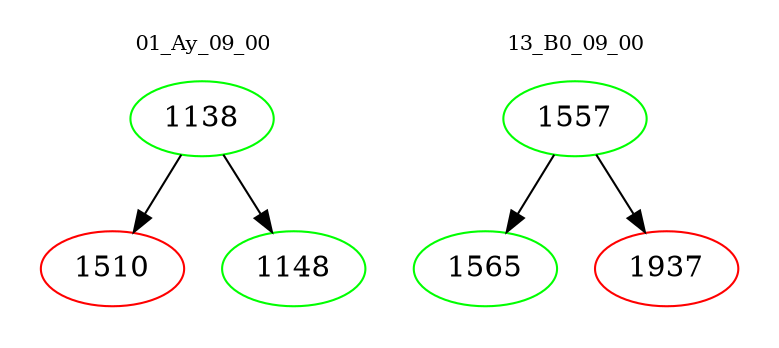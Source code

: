digraph{
subgraph cluster_0 {
color = white
label = "01_Ay_09_00";
fontsize=10;
T0_1138 [label="1138", color="green"]
T0_1138 -> T0_1510 [color="black"]
T0_1510 [label="1510", color="red"]
T0_1138 -> T0_1148 [color="black"]
T0_1148 [label="1148", color="green"]
}
subgraph cluster_1 {
color = white
label = "13_B0_09_00";
fontsize=10;
T1_1557 [label="1557", color="green"]
T1_1557 -> T1_1565 [color="black"]
T1_1565 [label="1565", color="green"]
T1_1557 -> T1_1937 [color="black"]
T1_1937 [label="1937", color="red"]
}
}

